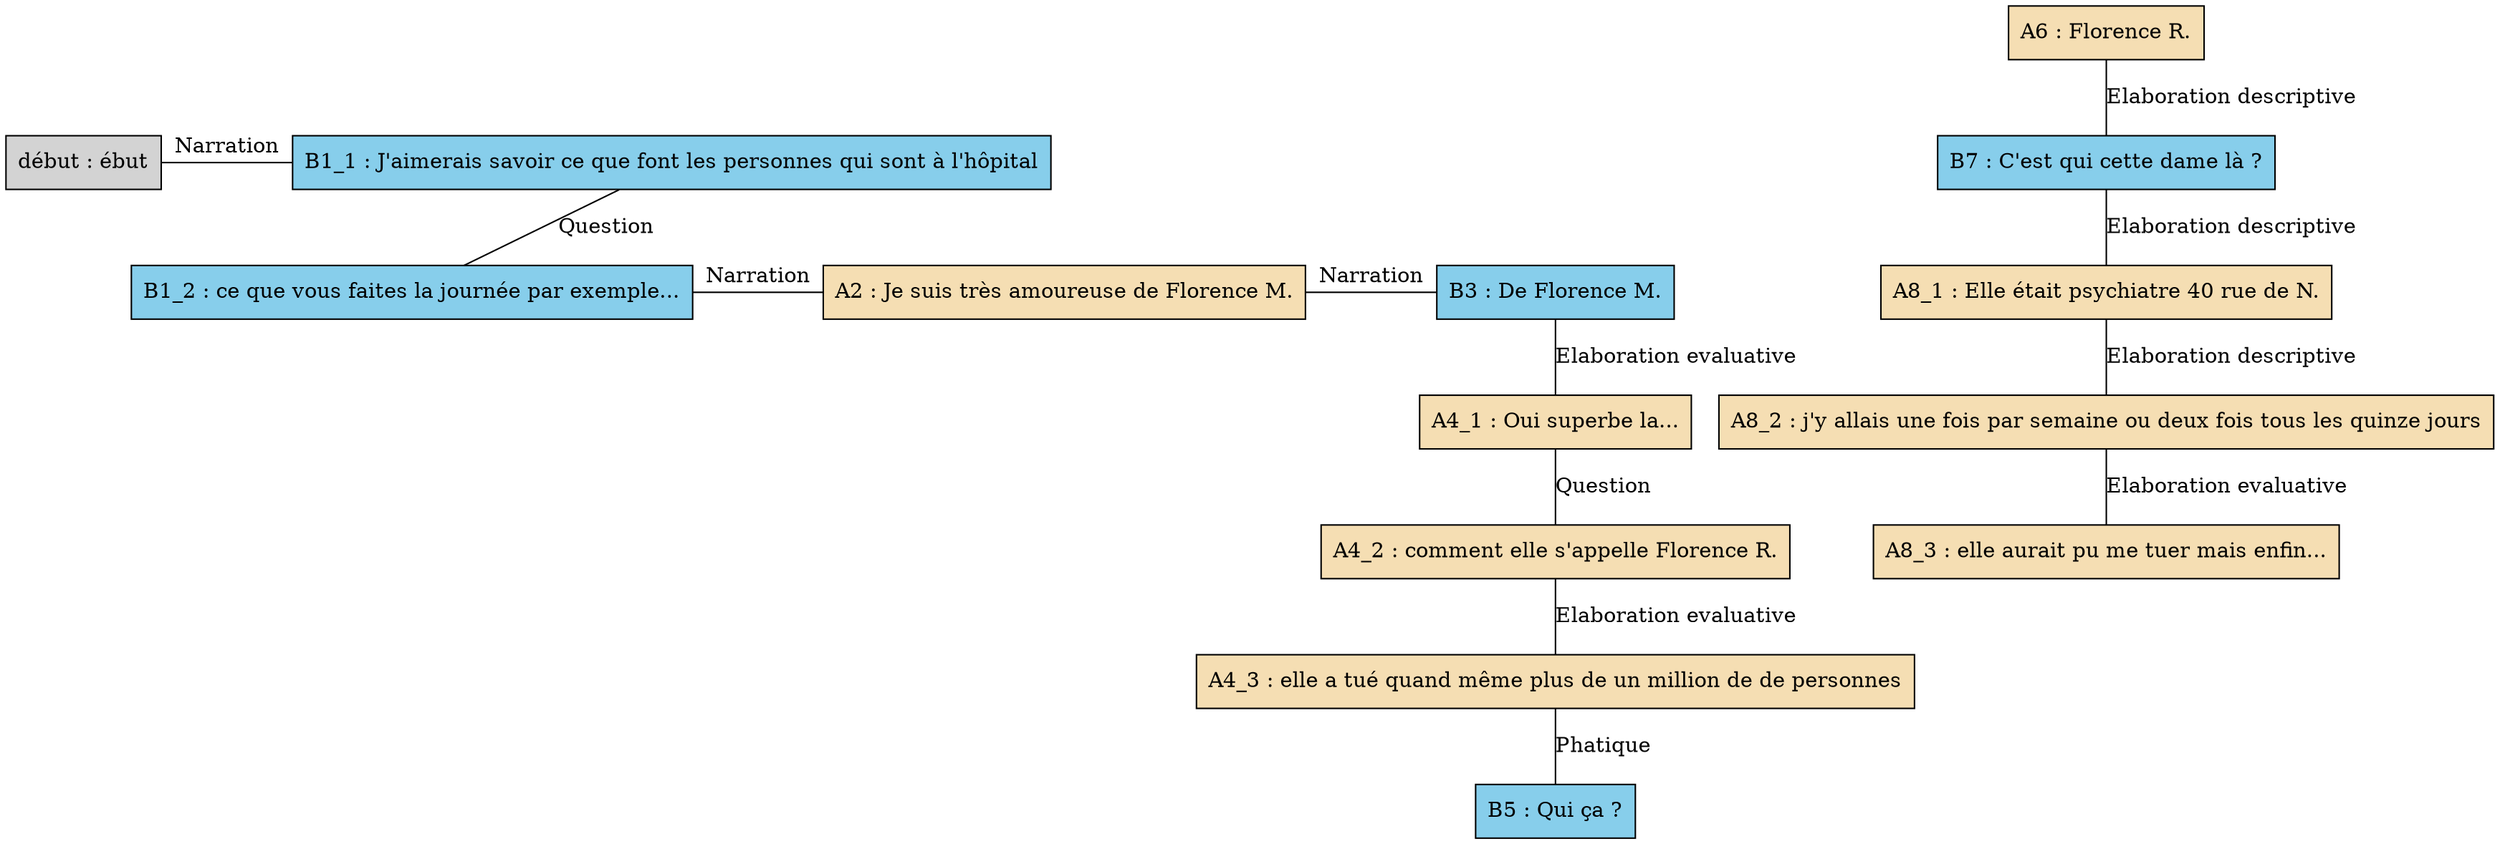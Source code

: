 digraph "Florence_-_E06" {
	node [shape=box style=filled]
	newrank=true
	zero [style=invis]
	"début" [label="début : ébut"]
	B1_1 [label="B1_1 : J'aimerais savoir ce que font les personnes qui sont à l'hôpital" fillcolor=skyblue]
	B1_2 [label="B1_2 : ce que vous faites la journée par exemple..." fillcolor=skyblue]
	A2 [label="A2 : Je suis très amoureuse de Florence M." fillcolor=wheat]
	B3 [label="B3 : De Florence M." fillcolor=skyblue]
	A4_1 [label="A4_1 : Oui superbe la..." fillcolor=wheat]
	A4_2 [label="A4_2 : comment elle s'appelle Florence R." fillcolor=wheat]
	A4_3 [label="A4_3 : elle a tué quand même plus de un million de de personnes" fillcolor=wheat]
	B5 [label="B5 : Qui ça ?" fillcolor=skyblue]
	A6 [label="A6 : Florence R." fillcolor=wheat]
	B7 [label="B7 : C'est qui cette dame là ?" fillcolor=skyblue]
	A8_1 [label="A8_1 : Elle était psychiatre 40 rue de N." fillcolor=wheat]
	A8_2 [label="A8_2 : j'y allais une fois par semaine ou deux fois tous les quinze jours" fillcolor=wheat]
	A8_3 [label="A8_3 : elle aurait pu me tuer mais enfin..." fillcolor=wheat]
	zero -> "début" [label="" style=invis]
	zero -> B1_1 [style=invis weight=1]
	"début" -> B1_1 [label=Narration constraint=false dir=none]
	B1_1 -> B1_2 [label=Question dir=none weight=2]
	B1_1 -> A2 [style=invis weight=1]
	B1_2 -> A2 [label=Narration constraint=false dir=none]
	B1_1 -> B3 [style=invis weight=1]
	A2 -> B3 [label=Narration constraint=false dir=none]
	B3 -> A4_1 [label="Elaboration evaluative" dir=none weight=2]
	A4_1 -> A4_2 [label=Question dir=none weight=2]
	A4_2 -> A4_3 [label="Elaboration evaluative" dir=none weight=2]
	A4_3 -> B5 [label=Phatique dir=none weight=2]
	A6 -> B7 [label="Elaboration descriptive" dir=none weight=2]
	B7 -> A8_1 [label="Elaboration descriptive" dir=none weight=2]
	A8_1 -> A8_2 [label="Elaboration descriptive" dir=none weight=2]
	A8_2 -> A8_3 [label="Elaboration evaluative" dir=none weight=2]
}
